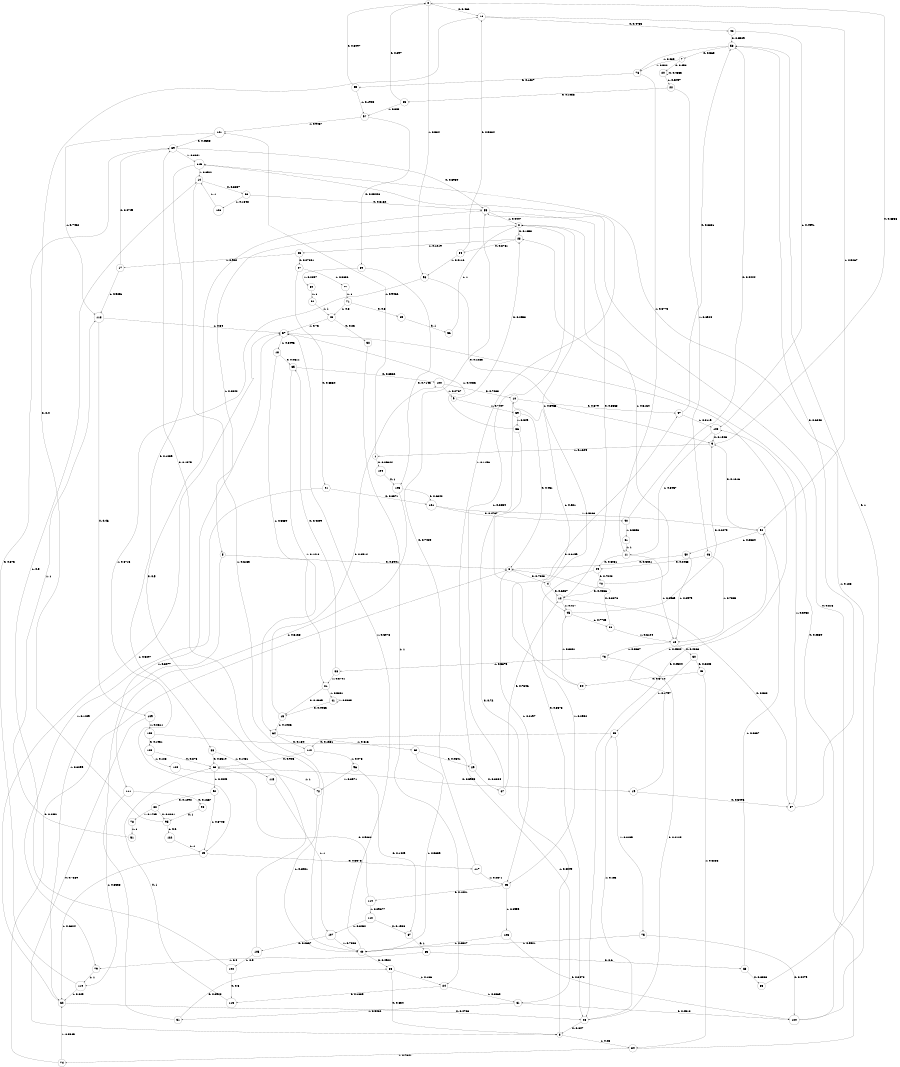 digraph "ch34concat_phase3_L10" {
size = "6,8.5";
ratio = "fill";
node [shape = circle];
node [fontsize = 24];
edge [fontsize = 24];
0 -> 16 [label = "0: 0.466    "];
0 -> 93 [label = "1: 0.534    "];
1 -> 104 [label = "0: 0.05344  "];
1 -> 121 [label = "1: 0.9466   "];
2 -> 28 [label = "0: 0.1658   "];
2 -> 5 [label = "1: 0.8342   "];
3 -> 0 [label = "0: 0.8356   "];
3 -> 1 [label = "1: 0.1644   "];
4 -> 12 [label = "0: 0.6037   "];
4 -> 2 [label = "1: 0.3963   "];
5 -> 6 [label = "0: 0.3901   "];
5 -> 62 [label = "1: 0.6099   "];
6 -> 4 [label = "0: 0.7803   "];
6 -> 23 [label = "1: 0.2197   "];
7 -> 20 [label = "0: 0.498    "];
7 -> 76 [label = "1: 0.502    "];
8 -> 10 [label = "0: 0.72     "];
8 -> 84 [label = "1: 0.28     "];
9 -> 28 [label = "0: 0.2553   "];
9 -> 59 [label = "1: 0.7447   "];
10 -> 47 [label = "0: 0.679    "];
10 -> 45 [label = "1: 0.321    "];
11 -> 44 [label = "0: 0.3031   "];
11 -> 13 [label = "1: 0.6969   "];
12 -> 37 [label = "0: 0.583    "];
12 -> 45 [label = "1: 0.417    "];
13 -> 30 [label = "0: 0.4363   "];
13 -> 73 [label = "1: 0.5637   "];
14 -> 66 [label = "0: 0.3837   "];
14 -> 40 [label = "1: 0.6163   "];
15 -> 100 [label = "0: 0.8914   "];
15 -> 64 [label = "1: 0.1086   "];
16 -> 42 [label = "0: 0.4733   "];
16 -> 94 [label = "1: 0.5267   "];
17 -> 39 [label = "0: 0.4749   "];
17 -> 118 [label = "1: 0.5251   "];
18 -> 65 [label = "0: 0.4611   "];
18 -> 21 [label = "1: 0.5389   "];
19 -> 37 [label = "0: 0.5496   "];
19 -> 94 [label = "1: 0.4504   "];
20 -> 20 [label = "0: 0.4553   "];
20 -> 22 [label = "1: 0.5447   "];
21 -> 15 [label = "0: 0.4669   "];
21 -> 41 [label = "1: 0.5331   "];
22 -> 35 [label = "0: 0.1056   "];
22 -> 46 [label = "1: 0.8944   "];
23 -> 114 [label = "0: 0.1001   "];
23 -> 125 [label = "1: 0.8999   "];
24 -> 113 [label = "0: 0.1635   "];
24 -> 61 [label = "1: 0.8365   "];
25 -> 27 [label = "0: 0.07801  "];
25 -> 17 [label = "1: 0.922    "];
26 -> 8 [label = "0: 0.847    "];
26 -> 85 [label = "1: 0.153    "];
27 -> 91 [label = "0: 0.6364   "];
27 -> 77 [label = "1: 0.3636   "];
28 -> 54 [label = "0: 0.8781   "];
28 -> 25 [label = "1: 0.1219   "];
29 -> 67 [label = "0: 0.8804   "];
29 -> 116 [label = "1: 0.1196   "];
30 -> 48 [label = "0: 0.8203   "];
30 -> 85 [label = "1: 0.1797   "];
31 -> 86 [label = "0: 0.6923   "];
31 -> 57 [label = "1: 0.3077   "];
32 -> 24 [label = "1: 1        "];
33 -> 63 [label = "0: 0.6      "];
33 -> 79 [label = "1: 0.4      "];
34 -> 47 [label = "0: 0.6199   "];
34 -> 45 [label = "1: 0.3801   "];
35 -> 0 [label = "0: 0.697    "];
35 -> 97 [label = "1: 0.303    "];
36 -> 26 [label = "0: 0.5575   "];
36 -> 57 [label = "1: 0.4425   "];
37 -> 53 [label = "0: 0.6048   "];
37 -> 108 [label = "1: 0.3952   "];
38 -> 65 [label = "0: 0.4209   "];
38 -> 21 [label = "1: 0.5791   "];
39 -> 55 [label = "0: 0.6959   "];
39 -> 116 [label = "1: 0.3041   "];
40 -> 86 [label = "0: 0.4922   "];
40 -> 57 [label = "1: 0.5078   "];
41 -> 15 [label = "0: 0.4965   "];
41 -> 41 [label = "1: 0.5035   "];
42 -> 53 [label = "0: 0.5509   "];
42 -> 108 [label = "1: 0.4491   "];
43 -> 32 [label = "0: 0.25     "];
43 -> 57 [label = "1: 0.75     "];
44 -> 70 [label = "0: 0.7048   "];
44 -> 23 [label = "1: 0.2952   "];
45 -> 3 [label = "0: 0.2275   "];
45 -> 58 [label = "1: 0.7725   "];
46 -> 44 [label = "0: 0.2465   "];
46 -> 13 [label = "1: 0.7535   "];
47 -> 53 [label = "0: 0.6881   "];
47 -> 108 [label = "1: 0.3119   "];
48 -> 34 [label = "0: 0.6714   "];
48 -> 84 [label = "1: 0.3286   "];
49 -> 117 [label = "0: 0.3376   "];
49 -> 62 [label = "1: 0.6624   "];
50 -> 6 [label = "0: 0.3021   "];
50 -> 13 [label = "1: 0.6979   "];
51 -> 118 [label = "1: 1        "];
52 -> 43 [label = "1: 1        "];
53 -> 7 [label = "0: 0.565    "];
53 -> 76 [label = "1: 0.435    "];
54 -> 16 [label = "0: 0.5884   "];
54 -> 93 [label = "1: 0.4116   "];
55 -> 12 [label = "0: 0.5553   "];
55 -> 2 [label = "1: 0.4447   "];
56 -> 2 [label = "1: 1        "];
57 -> 26 [label = "0: 0.4504   "];
57 -> 18 [label = "1: 0.5496   "];
58 -> 6 [label = "0: 0.3876   "];
58 -> 13 [label = "1: 0.6124   "];
59 -> 6 [label = "0: 0.451    "];
59 -> 36 [label = "1: 0.549    "];
60 -> 29 [label = "0: 0.4641   "];
60 -> 40 [label = "1: 0.5359   "];
61 -> 120 [label = "0: 0.4518   "];
61 -> 31 [label = "1: 0.5482   "];
62 -> 26 [label = "0: 0.4703   "];
62 -> 57 [label = "1: 0.5297   "];
63 -> 83 [label = "0: 0.3333   "];
63 -> 94 [label = "1: 0.6667   "];
64 -> 110 [label = "0: 0.184    "];
64 -> 60 [label = "1: 0.816    "];
65 -> 100 [label = "0: 0.8582   "];
65 -> 64 [label = "1: 0.1418   "];
66 -> 55 [label = "0: 0.8152   "];
66 -> 126 [label = "1: 0.1848   "];
67 -> 12 [label = "0: 0.7346   "];
67 -> 2 [label = "1: 0.2654   "];
68 -> 19 [label = "0: 0.5955   "];
68 -> 92 [label = "1: 0.4045   "];
69 -> 56 [label = "0: 1        "];
70 -> 12 [label = "0: 0.4836   "];
70 -> 2 [label = "1: 0.5164   "];
71 -> 69 [label = "0: 0.5      "];
71 -> 43 [label = "1: 0.5      "];
72 -> 39 [label = "0: 0.1579   "];
72 -> 40 [label = "1: 0.8421   "];
73 -> 26 [label = "0: 0.4125   "];
73 -> 38 [label = "1: 0.5875   "];
74 -> 6 [label = "0: 0.4451   "];
74 -> 62 [label = "1: 0.5549   "];
75 -> 120 [label = "0: 0.4479   "];
75 -> 40 [label = "1: 0.5521   "];
76 -> 99 [label = "0: 0.1227   "];
76 -> 11 [label = "1: 0.8773   "];
77 -> 71 [label = "1: 1        "];
78 -> 51 [label = "1: 1        "];
79 -> 119 [label = "1: 1        "];
80 -> 52 [label = "1: 1        "];
81 -> 11 [label = "1: 1        "];
82 -> 95 [label = "0: 0.8261   "];
82 -> 78 [label = "1: 0.1739   "];
83 -> 53 [label = "0: 1        "];
84 -> 28 [label = "0: 0.2359   "];
84 -> 74 [label = "1: 0.7641   "];
85 -> 110 [label = "0: 0.1531   "];
85 -> 75 [label = "1: 0.8469   "];
86 -> 8 [label = "0: 0.834    "];
86 -> 24 [label = "1: 0.166    "];
87 -> 33 [label = "0: 1        "];
88 -> 68 [label = "0: 0.8519   "];
88 -> 115 [label = "1: 0.1481   "];
89 -> 106 [label = "0: 0.7143   "];
89 -> 80 [label = "1: 0.2857   "];
90 -> 53 [label = "0: 0.4444   "];
90 -> 81 [label = "1: 0.5556   "];
91 -> 101 [label = "0: 0.8571   "];
91 -> 79 [label = "1: 0.1429   "];
92 -> 82 [label = "0: 0.1292   "];
92 -> 49 [label = "1: 0.8708   "];
93 -> 3 [label = "0: 0.1285   "];
93 -> 49 [label = "1: 0.8715   "];
94 -> 3 [label = "0: 0.1616   "];
94 -> 50 [label = "1: 0.8384   "];
95 -> 16 [label = "0: 0.4      "];
95 -> 122 [label = "1: 0.6      "];
96 -> 87 [label = "0: 0.1429   "];
96 -> 72 [label = "1: 0.8571   "];
97 -> 89 [label = "0: 0.05426  "];
97 -> 121 [label = "1: 0.9457   "];
98 -> 95 [label = "0: 1        "];
99 -> 0 [label = "0: 0.8097   "];
99 -> 97 [label = "1: 0.1903   "];
100 -> 10 [label = "0: 0.7233   "];
100 -> 9 [label = "1: 0.2767   "];
101 -> 90 [label = "0: 0.4737   "];
101 -> 94 [label = "1: 0.5263   "];
102 -> 113 [label = "0: 0.5      "];
102 -> 14 [label = "1: 0.5      "];
103 -> 123 [label = "0: 0.1951   "];
103 -> 61 [label = "1: 0.8049   "];
104 -> 106 [label = "0: 1        "];
105 -> 55 [label = "0: 0.5      "];
105 -> 102 [label = "1: 0.5      "];
106 -> 101 [label = "0: 0.6842   "];
106 -> 111 [label = "1: 0.3158   "];
107 -> 105 [label = "0: 0.2667   "];
107 -> 40 [label = "1: 0.7333   "];
108 -> 3 [label = "0: 0.1543   "];
108 -> 11 [label = "1: 0.8457   "];
109 -> 8 [label = "0: 0.7389   "];
109 -> 103 [label = "1: 0.2611   "];
110 -> 68 [label = "0: 0.925    "];
110 -> 96 [label = "1: 0.075    "];
111 -> 98 [label = "0: 0.1667   "];
111 -> 119 [label = "1: 0.8333   "];
112 -> 87 [label = "0: 0.1538   "];
112 -> 107 [label = "1: 0.8462   "];
113 -> 68 [label = "0: 1        "];
114 -> 68 [label = "0: 0.9032   "];
114 -> 112 [label = "1: 0.09677  "];
115 -> 107 [label = "1: 1        "];
116 -> 88 [label = "0: 0.1059   "];
116 -> 14 [label = "1: 0.8941   "];
117 -> 55 [label = "0: 0.7429   "];
117 -> 23 [label = "1: 0.2571   "];
118 -> 109 [label = "0: 0.46     "];
118 -> 57 [label = "1: 0.54     "];
119 -> 39 [label = "0: 0.375    "];
119 -> 62 [label = "1: 0.625    "];
120 -> 55 [label = "0: 0.815    "];
120 -> 116 [label = "1: 0.185    "];
121 -> 39 [label = "0: 0.2538   "];
121 -> 118 [label = "1: 0.7462   "];
122 -> 49 [label = "1: 1        "];
123 -> 68 [label = "0: 0.875    "];
123 -> 124 [label = "1: 0.125    "];
124 -> 72 [label = "1: 1        "];
125 -> 120 [label = "0: 0.3473   "];
125 -> 40 [label = "1: 0.6527   "];
126 -> 14 [label = "1: 1        "];
}
